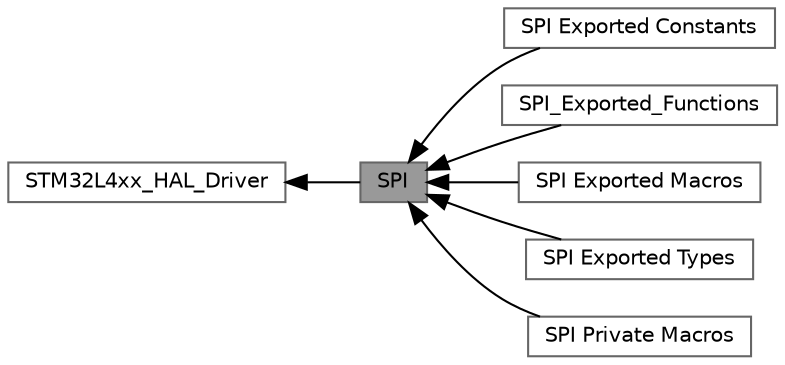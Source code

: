 digraph "SPI"
{
 // LATEX_PDF_SIZE
  bgcolor="transparent";
  edge [fontname=Helvetica,fontsize=10,labelfontname=Helvetica,labelfontsize=10];
  node [fontname=Helvetica,fontsize=10,shape=box,height=0.2,width=0.4];
  rankdir=LR;
  Node1 [id="Node000001",label="SPI",height=0.2,width=0.4,color="gray40", fillcolor="grey60", style="filled", fontcolor="black",tooltip="SPI HAL module driver"];
  Node4 [id="Node000004",label="SPI Exported Constants",height=0.2,width=0.4,color="grey40", fillcolor="white", style="filled",URL="$group___s_p_i___exported___constants.html",tooltip=" "];
  Node7 [id="Node000007",label="SPI_Exported_Functions",height=0.2,width=0.4,color="grey40", fillcolor="white", style="filled",URL="$group___s_p_i___exported___functions.html",tooltip=" "];
  Node5 [id="Node000005",label="SPI Exported Macros",height=0.2,width=0.4,color="grey40", fillcolor="white", style="filled",URL="$group___s_p_i___exported___macros.html",tooltip=" "];
  Node3 [id="Node000003",label="SPI Exported Types",height=0.2,width=0.4,color="grey40", fillcolor="white", style="filled",URL="$group___s_p_i___exported___types.html",tooltip=" "];
  Node6 [id="Node000006",label="SPI Private Macros",height=0.2,width=0.4,color="grey40", fillcolor="white", style="filled",URL="$group___s_p_i___private___macros.html",tooltip=" "];
  Node2 [id="Node000002",label="STM32L4xx_HAL_Driver",height=0.2,width=0.4,color="grey40", fillcolor="white", style="filled",URL="$group___s_t_m32_l4xx___h_a_l___driver.html",tooltip=" "];
  Node2->Node1 [shape=plaintext, dir="back", style="solid"];
  Node1->Node3 [shape=plaintext, dir="back", style="solid"];
  Node1->Node4 [shape=plaintext, dir="back", style="solid"];
  Node1->Node5 [shape=plaintext, dir="back", style="solid"];
  Node1->Node6 [shape=plaintext, dir="back", style="solid"];
  Node1->Node7 [shape=plaintext, dir="back", style="solid"];
}
